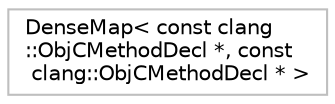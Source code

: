 digraph "Graphical Class Hierarchy"
{
 // LATEX_PDF_SIZE
  bgcolor="transparent";
  edge [fontname="Helvetica",fontsize="10",labelfontname="Helvetica",labelfontsize="10"];
  node [fontname="Helvetica",fontsize="10",shape=record];
  rankdir="LR";
  Node0 [label="DenseMap\< const clang\l::ObjCMethodDecl *, const\l clang::ObjCMethodDecl * \>",height=0.2,width=0.4,color="grey75",tooltip=" "];
}
